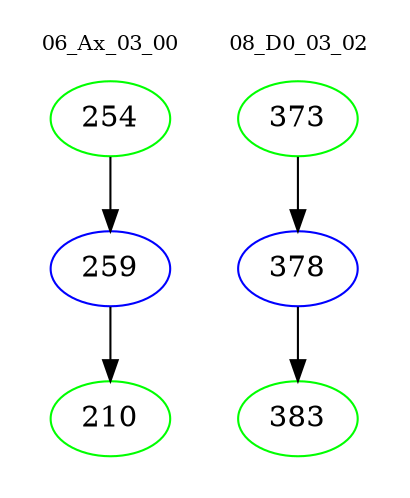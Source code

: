 digraph{
subgraph cluster_0 {
color = white
label = "06_Ax_03_00";
fontsize=10;
T0_254 [label="254", color="green"]
T0_254 -> T0_259 [color="black"]
T0_259 [label="259", color="blue"]
T0_259 -> T0_210 [color="black"]
T0_210 [label="210", color="green"]
}
subgraph cluster_1 {
color = white
label = "08_D0_03_02";
fontsize=10;
T1_373 [label="373", color="green"]
T1_373 -> T1_378 [color="black"]
T1_378 [label="378", color="blue"]
T1_378 -> T1_383 [color="black"]
T1_383 [label="383", color="green"]
}
}
